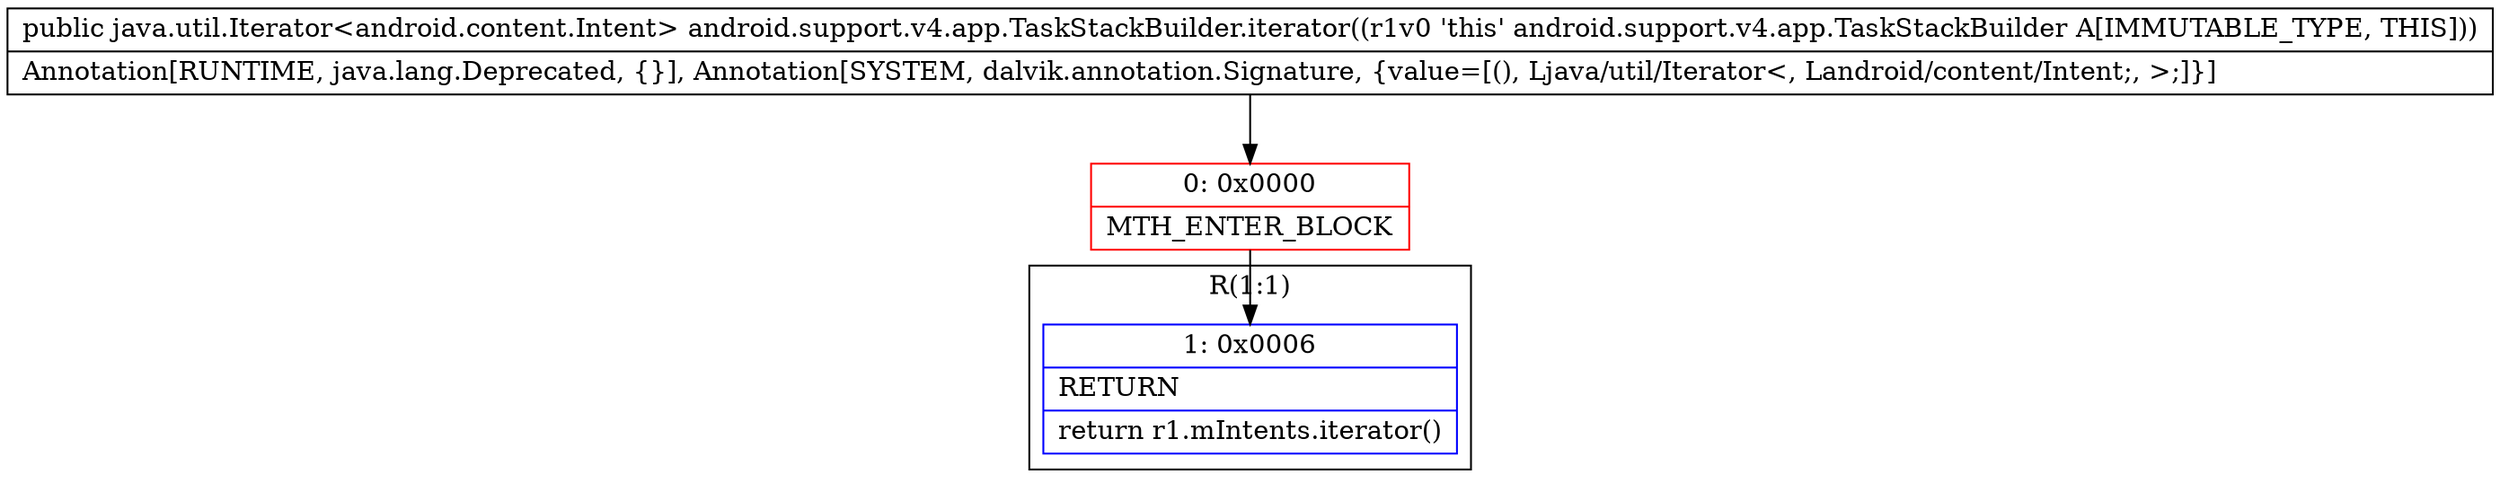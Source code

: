 digraph "CFG forandroid.support.v4.app.TaskStackBuilder.iterator()Ljava\/util\/Iterator;" {
subgraph cluster_Region_468477107 {
label = "R(1:1)";
node [shape=record,color=blue];
Node_1 [shape=record,label="{1\:\ 0x0006|RETURN\l|return r1.mIntents.iterator()\l}"];
}
Node_0 [shape=record,color=red,label="{0\:\ 0x0000|MTH_ENTER_BLOCK\l}"];
MethodNode[shape=record,label="{public java.util.Iterator\<android.content.Intent\> android.support.v4.app.TaskStackBuilder.iterator((r1v0 'this' android.support.v4.app.TaskStackBuilder A[IMMUTABLE_TYPE, THIS]))  | Annotation[RUNTIME, java.lang.Deprecated, \{\}], Annotation[SYSTEM, dalvik.annotation.Signature, \{value=[(), Ljava\/util\/Iterator\<, Landroid\/content\/Intent;, \>;]\}]\l}"];
MethodNode -> Node_0;
Node_0 -> Node_1;
}

